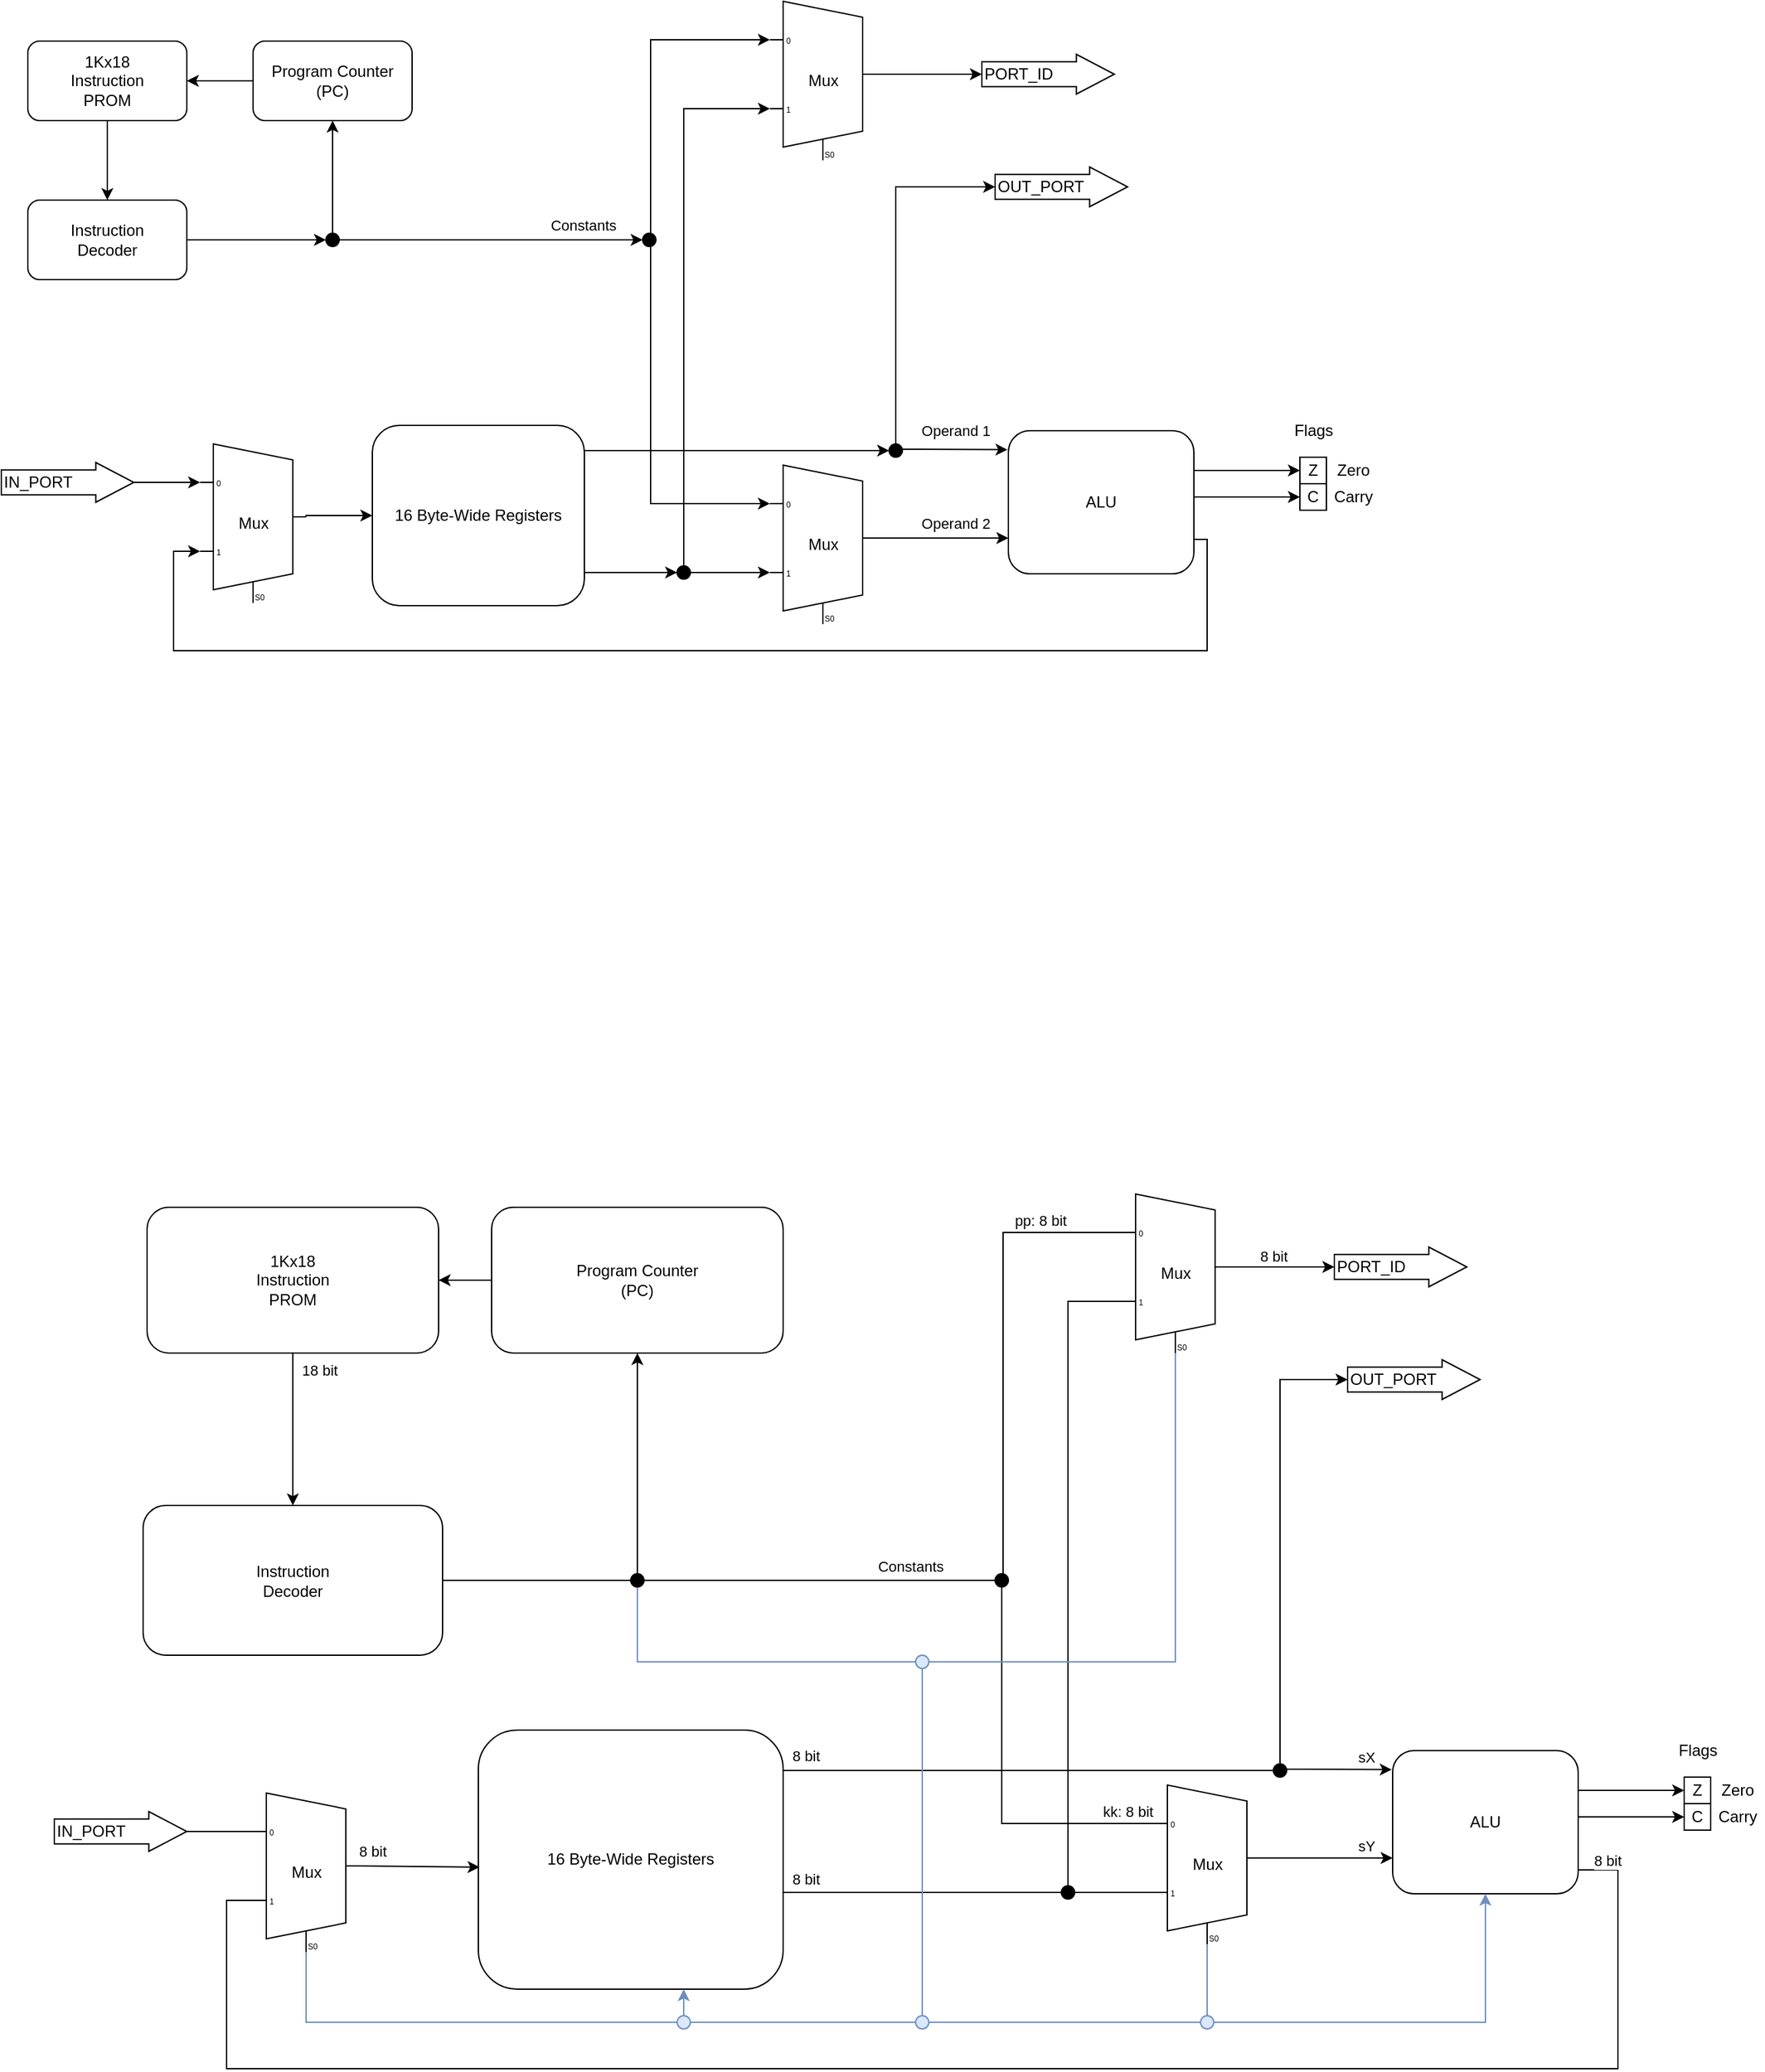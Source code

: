 <mxfile version="13.0.3" type="device"><diagram name="Page-1" id="7e0a89b8-554c-2b80-1dc8-d5c74ca68de4"><mxGraphModel dx="1086" dy="806" grid="1" gridSize="10" guides="1" tooltips="1" connect="1" arrows="1" fold="1" page="1" pageScale="1" pageWidth="1100" pageHeight="850" background="#ffffff" math="0" shadow="0"><root><mxCell id="0"/><mxCell id="1" parent="0"/><mxCell id="6MF3rGQGA5snGvqIxxNK-12" style="edgeStyle=orthogonalEdgeStyle;rounded=0;orthogonalLoop=1;jettySize=auto;html=1;" parent="1" source="6MF3rGQGA5snGvqIxxNK-8" target="6MF3rGQGA5snGvqIxxNK-10" edge="1"><mxGeometry relative="1" as="geometry"/></mxCell><mxCell id="6MF3rGQGA5snGvqIxxNK-8" value="1Kx18&lt;br&gt;Instruction&lt;br&gt;PROM" style="rounded=1;whiteSpace=wrap;html=1;" parent="1" vertex="1"><mxGeometry x="40" y="40" width="120" height="60" as="geometry"/></mxCell><mxCell id="6MF3rGQGA5snGvqIxxNK-11" style="edgeStyle=orthogonalEdgeStyle;rounded=0;orthogonalLoop=1;jettySize=auto;html=1;" parent="1" source="6MF3rGQGA5snGvqIxxNK-9" target="6MF3rGQGA5snGvqIxxNK-8" edge="1"><mxGeometry relative="1" as="geometry"/></mxCell><mxCell id="6MF3rGQGA5snGvqIxxNK-9" value="Program Counter&lt;br&gt;(PC)" style="rounded=1;whiteSpace=wrap;html=1;" parent="1" vertex="1"><mxGeometry x="210" y="40" width="120" height="60" as="geometry"/></mxCell><mxCell id="6MF3rGQGA5snGvqIxxNK-39" style="edgeStyle=orthogonalEdgeStyle;rounded=0;orthogonalLoop=1;jettySize=auto;html=1;fillColor=#ffffff;" parent="1" source="6MF3rGQGA5snGvqIxxNK-10" target="6MF3rGQGA5snGvqIxxNK-37" edge="1"><mxGeometry relative="1" as="geometry"/></mxCell><mxCell id="6MF3rGQGA5snGvqIxxNK-10" value="Instruction&lt;br&gt;Decoder" style="rounded=1;whiteSpace=wrap;html=1;" parent="1" vertex="1"><mxGeometry x="40" y="160" width="120" height="60" as="geometry"/></mxCell><mxCell id="6MF3rGQGA5snGvqIxxNK-49" style="edgeStyle=orthogonalEdgeStyle;rounded=0;orthogonalLoop=1;jettySize=auto;html=1;fillColor=#ffffff;" parent="1" source="6MF3rGQGA5snGvqIxxNK-14" target="6MF3rGQGA5snGvqIxxNK-47" edge="1"><mxGeometry relative="1" as="geometry"><Array as="points"><mxPoint x="480" y="441"/><mxPoint x="480" y="441"/></Array></mxGeometry></mxCell><mxCell id="6MF3rGQGA5snGvqIxxNK-52" style="edgeStyle=orthogonalEdgeStyle;rounded=0;orthogonalLoop=1;jettySize=auto;html=1;fillColor=#ffffff;entryX=0;entryY=0.5;entryDx=0;entryDy=0;" parent="1" source="6MF3rGQGA5snGvqIxxNK-14" target="6MF3rGQGA5snGvqIxxNK-48" edge="1"><mxGeometry relative="1" as="geometry"><mxPoint x="650" y="200" as="targetPoint"/><Array as="points"><mxPoint x="570" y="349"/><mxPoint x="570" y="349"/></Array></mxGeometry></mxCell><mxCell id="6MF3rGQGA5snGvqIxxNK-14" value="16 Byte-Wide Registers" style="rounded=1;whiteSpace=wrap;html=1;" parent="1" vertex="1"><mxGeometry x="300" y="330" width="160" height="136" as="geometry"/></mxCell><mxCell id="6MF3rGQGA5snGvqIxxNK-19" style="edgeStyle=orthogonalEdgeStyle;rounded=0;orthogonalLoop=1;jettySize=auto;html=1;fillColor=#ffffff;entryX=0;entryY=0.217;entryDx=0;entryDy=3;entryPerimeter=0;" parent="1" source="6MF3rGQGA5snGvqIxxNK-18" target="6MF3rGQGA5snGvqIxxNK-25" edge="1"><mxGeometry relative="1" as="geometry"/></mxCell><mxCell id="6MF3rGQGA5snGvqIxxNK-18" value="IN_PORT" style="shape=singleArrow;whiteSpace=wrap;html=1;arrowWidth=0.629;arrowSize=0.287;align=left;" parent="1" vertex="1"><mxGeometry x="20" y="358" width="100" height="30" as="geometry"/></mxCell><mxCell id="6MF3rGQGA5snGvqIxxNK-20" value="PORT_ID" style="shape=singleArrow;whiteSpace=wrap;html=1;arrowWidth=0.629;arrowSize=0.287;align=left;" parent="1" vertex="1"><mxGeometry x="760" y="50" width="100" height="30" as="geometry"/></mxCell><mxCell id="6MF3rGQGA5snGvqIxxNK-21" value="OUT_PORT" style="shape=singleArrow;whiteSpace=wrap;html=1;arrowWidth=0.629;arrowSize=0.287;align=left;" parent="1" vertex="1"><mxGeometry x="770" y="135" width="100" height="30" as="geometry"/></mxCell><mxCell id="6MF3rGQGA5snGvqIxxNK-23" style="edgeStyle=orthogonalEdgeStyle;rounded=0;orthogonalLoop=1;jettySize=auto;html=1;exitX=1;exitY=0.5;exitDx=0;exitDy=-5;exitPerimeter=0;fillColor=#ffffff;" parent="1" source="6MF3rGQGA5snGvqIxxNK-22" target="6MF3rGQGA5snGvqIxxNK-20" edge="1"><mxGeometry relative="1" as="geometry"/></mxCell><mxCell id="6MF3rGQGA5snGvqIxxNK-22" value="Mux" style="shadow=0;dashed=0;align=center;html=1;strokeWidth=1;shape=mxgraph.electrical.abstract.mux2;" parent="1" vertex="1"><mxGeometry x="600" y="10" width="80" height="120" as="geometry"/></mxCell><mxCell id="6MF3rGQGA5snGvqIxxNK-27" style="edgeStyle=orthogonalEdgeStyle;rounded=0;orthogonalLoop=1;jettySize=auto;html=1;exitX=1;exitY=0.5;exitDx=0;exitDy=-5;exitPerimeter=0;fillColor=#ffffff;entryX=0;entryY=0.5;entryDx=0;entryDy=0;" parent="1" source="6MF3rGQGA5snGvqIxxNK-25" target="6MF3rGQGA5snGvqIxxNK-14" edge="1"><mxGeometry relative="1" as="geometry"><mxPoint x="260.0" y="393" as="targetPoint"/><Array as="points"><mxPoint x="250" y="398"/></Array></mxGeometry></mxCell><mxCell id="6MF3rGQGA5snGvqIxxNK-25" value="Mux" style="shadow=0;dashed=0;align=center;html=1;strokeWidth=1;shape=mxgraph.electrical.abstract.mux2;" parent="1" vertex="1"><mxGeometry x="170" y="344" width="80" height="120" as="geometry"/></mxCell><mxCell id="6MF3rGQGA5snGvqIxxNK-31" style="edgeStyle=orthogonalEdgeStyle;rounded=0;orthogonalLoop=1;jettySize=auto;html=1;exitX=1;exitY=0.5;exitDx=0;exitDy=0;fillColor=#ffffff;entryX=0;entryY=0.65;entryDx=0;entryDy=3;entryPerimeter=0;" parent="1" target="6MF3rGQGA5snGvqIxxNK-25" edge="1"><mxGeometry relative="1" as="geometry"><mxPoint x="920" y="412" as="sourcePoint"/><mxPoint x="190" y="468" as="targetPoint"/><Array as="points"><mxPoint x="920" y="416"/><mxPoint x="930" y="416"/><mxPoint x="930" y="500"/><mxPoint x="150" y="500"/><mxPoint x="150" y="425"/></Array></mxGeometry></mxCell><mxCell id="6MF3rGQGA5snGvqIxxNK-35" style="edgeStyle=orthogonalEdgeStyle;rounded=0;orthogonalLoop=1;jettySize=auto;html=1;exitX=1;exitY=0.5;exitDx=0;exitDy=-5;exitPerimeter=0;entryX=0;entryY=0.75;entryDx=0;entryDy=0;fillColor=#ffffff;" parent="1" source="6MF3rGQGA5snGvqIxxNK-28" target="6MF3rGQGA5snGvqIxxNK-34" edge="1"><mxGeometry relative="1" as="geometry"/></mxCell><mxCell id="6MF3rGQGA5snGvqIxxNK-56" value="Operand 2" style="edgeLabel;html=1;align=center;verticalAlign=middle;resizable=0;points=[];" parent="6MF3rGQGA5snGvqIxxNK-35" vertex="1" connectable="0"><mxGeometry x="0.201" y="1" relative="1" as="geometry"><mxPoint y="-10" as="offset"/></mxGeometry></mxCell><mxCell id="6MF3rGQGA5snGvqIxxNK-28" value="Mux" style="shadow=0;dashed=0;align=center;html=1;strokeWidth=1;shape=mxgraph.electrical.abstract.mux2;" parent="1" vertex="1"><mxGeometry x="600" y="360" width="80" height="120" as="geometry"/></mxCell><mxCell id="6MF3rGQGA5snGvqIxxNK-58" style="edgeStyle=orthogonalEdgeStyle;rounded=0;orthogonalLoop=1;jettySize=auto;html=1;fillColor=#ffffff;entryX=0;entryY=0.5;entryDx=0;entryDy=0;" parent="1" source="6MF3rGQGA5snGvqIxxNK-34" target="6MF3rGQGA5snGvqIxxNK-60" edge="1"><mxGeometry relative="1" as="geometry"><mxPoint x="980" y="388" as="targetPoint"/><Array as="points"><mxPoint x="940" y="364"/><mxPoint x="940" y="364"/></Array></mxGeometry></mxCell><mxCell id="6MF3rGQGA5snGvqIxxNK-64" style="edgeStyle=orthogonalEdgeStyle;rounded=0;orthogonalLoop=1;jettySize=auto;html=1;fillColor=#ffffff;" parent="1" source="6MF3rGQGA5snGvqIxxNK-34" target="6MF3rGQGA5snGvqIxxNK-62" edge="1"><mxGeometry relative="1" as="geometry"><Array as="points"><mxPoint x="940" y="384"/><mxPoint x="940" y="384"/></Array></mxGeometry></mxCell><mxCell id="6MF3rGQGA5snGvqIxxNK-34" value="ALU" style="rounded=1;whiteSpace=wrap;html=1;" parent="1" vertex="1"><mxGeometry x="780" y="334" width="140" height="108" as="geometry"/></mxCell><mxCell id="6MF3rGQGA5snGvqIxxNK-40" style="edgeStyle=orthogonalEdgeStyle;rounded=0;orthogonalLoop=1;jettySize=auto;html=1;fillColor=#ffffff;" parent="1" source="6MF3rGQGA5snGvqIxxNK-37" target="6MF3rGQGA5snGvqIxxNK-9" edge="1"><mxGeometry relative="1" as="geometry"/></mxCell><mxCell id="6MF3rGQGA5snGvqIxxNK-43" style="edgeStyle=orthogonalEdgeStyle;rounded=0;orthogonalLoop=1;jettySize=auto;html=1;fillColor=#ffffff;" parent="1" source="6MF3rGQGA5snGvqIxxNK-37" target="6MF3rGQGA5snGvqIxxNK-42" edge="1"><mxGeometry relative="1" as="geometry"/></mxCell><mxCell id="6MF3rGQGA5snGvqIxxNK-57" value="Constants" style="edgeLabel;html=1;align=center;verticalAlign=middle;resizable=0;points=[];" parent="6MF3rGQGA5snGvqIxxNK-43" vertex="1" connectable="0"><mxGeometry x="0.7" y="-2" relative="1" as="geometry"><mxPoint x="-10.52" y="-13" as="offset"/></mxGeometry></mxCell><mxCell id="6MF3rGQGA5snGvqIxxNK-37" value="" style="ellipse;whiteSpace=wrap;html=1;aspect=fixed;fillColor=#000000;" parent="1" vertex="1"><mxGeometry x="265" y="185" width="10" height="10" as="geometry"/></mxCell><mxCell id="6MF3rGQGA5snGvqIxxNK-44" style="edgeStyle=orthogonalEdgeStyle;rounded=0;orthogonalLoop=1;jettySize=auto;html=1;entryX=0;entryY=0.217;entryDx=0;entryDy=3;entryPerimeter=0;fillColor=#ffffff;" parent="1" source="6MF3rGQGA5snGvqIxxNK-42" target="6MF3rGQGA5snGvqIxxNK-22" edge="1"><mxGeometry relative="1" as="geometry"><Array as="points"><mxPoint x="510" y="39"/></Array></mxGeometry></mxCell><mxCell id="6MF3rGQGA5snGvqIxxNK-46" style="edgeStyle=orthogonalEdgeStyle;rounded=0;orthogonalLoop=1;jettySize=auto;html=1;entryX=0;entryY=0.217;entryDx=0;entryDy=3;entryPerimeter=0;fillColor=#ffffff;" parent="1" source="6MF3rGQGA5snGvqIxxNK-42" target="6MF3rGQGA5snGvqIxxNK-28" edge="1"><mxGeometry relative="1" as="geometry"><Array as="points"><mxPoint x="510" y="389"/></Array></mxGeometry></mxCell><mxCell id="6MF3rGQGA5snGvqIxxNK-42" value="" style="ellipse;whiteSpace=wrap;html=1;aspect=fixed;fillColor=#000000;" parent="1" vertex="1"><mxGeometry x="504" y="185" width="10" height="10" as="geometry"/></mxCell><mxCell id="6MF3rGQGA5snGvqIxxNK-50" style="edgeStyle=orthogonalEdgeStyle;rounded=0;orthogonalLoop=1;jettySize=auto;html=1;entryX=0;entryY=0.65;entryDx=0;entryDy=3;entryPerimeter=0;fillColor=#ffffff;" parent="1" source="6MF3rGQGA5snGvqIxxNK-47" target="6MF3rGQGA5snGvqIxxNK-28" edge="1"><mxGeometry relative="1" as="geometry"/></mxCell><mxCell id="6MF3rGQGA5snGvqIxxNK-51" style="edgeStyle=orthogonalEdgeStyle;rounded=0;orthogonalLoop=1;jettySize=auto;html=1;fillColor=#ffffff;entryX=0;entryY=0.65;entryDx=0;entryDy=3;entryPerimeter=0;" parent="1" source="6MF3rGQGA5snGvqIxxNK-47" target="6MF3rGQGA5snGvqIxxNK-22" edge="1"><mxGeometry relative="1" as="geometry"><mxPoint x="550" y="180" as="targetPoint"/><Array as="points"><mxPoint x="535" y="91"/></Array></mxGeometry></mxCell><mxCell id="6MF3rGQGA5snGvqIxxNK-47" value="" style="ellipse;whiteSpace=wrap;html=1;aspect=fixed;fillColor=#000000;" parent="1" vertex="1"><mxGeometry x="530" y="436" width="10" height="10" as="geometry"/></mxCell><mxCell id="6MF3rGQGA5snGvqIxxNK-53" style="edgeStyle=orthogonalEdgeStyle;rounded=0;orthogonalLoop=1;jettySize=auto;html=1;entryX=0;entryY=0.5;entryDx=0;entryDy=0;entryPerimeter=0;fillColor=#ffffff;" parent="1" source="6MF3rGQGA5snGvqIxxNK-48" target="6MF3rGQGA5snGvqIxxNK-21" edge="1"><mxGeometry relative="1" as="geometry"><Array as="points"><mxPoint x="695" y="150"/></Array></mxGeometry></mxCell><mxCell id="6MF3rGQGA5snGvqIxxNK-54" style="edgeStyle=orthogonalEdgeStyle;rounded=0;orthogonalLoop=1;jettySize=auto;html=1;entryX=-0.005;entryY=0.142;entryDx=0;entryDy=0;fillColor=#ffffff;entryPerimeter=0;exitX=1;exitY=0.5;exitDx=0;exitDy=0;" parent="1" source="6MF3rGQGA5snGvqIxxNK-48" edge="1"><mxGeometry relative="1" as="geometry"><mxPoint x="600" y="330" as="sourcePoint"/><mxPoint x="779.3" y="348.336" as="targetPoint"/><Array as="points"><mxPoint x="700" y="348"/><mxPoint x="710" y="348"/></Array></mxGeometry></mxCell><mxCell id="6MF3rGQGA5snGvqIxxNK-55" value="Operand 1" style="edgeLabel;html=1;align=center;verticalAlign=middle;resizable=0;points=[];" parent="6MF3rGQGA5snGvqIxxNK-54" vertex="1" connectable="0"><mxGeometry x="0.658" y="2" relative="1" as="geometry"><mxPoint x="-25.68" y="-12.27" as="offset"/></mxGeometry></mxCell><mxCell id="6MF3rGQGA5snGvqIxxNK-48" value="" style="ellipse;whiteSpace=wrap;html=1;aspect=fixed;fillColor=#000000;" parent="1" vertex="1"><mxGeometry x="690" y="344" width="10" height="10" as="geometry"/></mxCell><mxCell id="6MF3rGQGA5snGvqIxxNK-59" value="Flags" style="text;html=1;align=center;verticalAlign=middle;resizable=0;points=[];autosize=1;" parent="1" vertex="1"><mxGeometry x="990" y="324" width="40" height="20" as="geometry"/></mxCell><mxCell id="6MF3rGQGA5snGvqIxxNK-60" value="Z" style="rounded=0;whiteSpace=wrap;html=1;" parent="1" vertex="1"><mxGeometry x="1000" y="354" width="20" height="20" as="geometry"/></mxCell><mxCell id="6MF3rGQGA5snGvqIxxNK-61" value="Zero" style="text;html=1;align=center;verticalAlign=middle;resizable=0;points=[];autosize=1;" parent="1" vertex="1"><mxGeometry x="1020" y="354" width="40" height="20" as="geometry"/></mxCell><mxCell id="6MF3rGQGA5snGvqIxxNK-62" value="C" style="rounded=0;whiteSpace=wrap;html=1;" parent="1" vertex="1"><mxGeometry x="1000" y="374" width="20" height="20" as="geometry"/></mxCell><mxCell id="6MF3rGQGA5snGvqIxxNK-63" value="Carry" style="text;html=1;align=center;verticalAlign=middle;resizable=0;points=[];autosize=1;" parent="1" vertex="1"><mxGeometry x="1020" y="374" width="40" height="20" as="geometry"/></mxCell><mxCell id="aS_MGmMylXZkTKRqorh6-2" style="edgeStyle=orthogonalEdgeStyle;rounded=0;orthogonalLoop=1;jettySize=auto;html=1;" parent="1" source="aS_MGmMylXZkTKRqorh6-3" target="aS_MGmMylXZkTKRqorh6-7" edge="1"><mxGeometry relative="1" as="geometry"/></mxCell><mxCell id="TMnPUyFUS64zEblRQHqK-1" value="18 bit" style="edgeLabel;html=1;align=center;verticalAlign=middle;resizable=0;points=[];" vertex="1" connectable="0" parent="aS_MGmMylXZkTKRqorh6-2"><mxGeometry x="-0.27" relative="1" as="geometry"><mxPoint x="20" y="-29.67" as="offset"/></mxGeometry></mxCell><mxCell id="aS_MGmMylXZkTKRqorh6-3" value="1Kx18&lt;br&gt;Instruction&lt;br&gt;PROM" style="rounded=1;whiteSpace=wrap;html=1;" parent="1" vertex="1"><mxGeometry x="130" y="920" width="220" height="110" as="geometry"/></mxCell><mxCell id="aS_MGmMylXZkTKRqorh6-4" style="edgeStyle=orthogonalEdgeStyle;rounded=0;orthogonalLoop=1;jettySize=auto;html=1;" parent="1" source="aS_MGmMylXZkTKRqorh6-5" target="aS_MGmMylXZkTKRqorh6-3" edge="1"><mxGeometry relative="1" as="geometry"/></mxCell><mxCell id="aS_MGmMylXZkTKRqorh6-5" value="Program Counter&lt;br&gt;(PC)" style="rounded=1;whiteSpace=wrap;html=1;" parent="1" vertex="1"><mxGeometry x="390" y="920" width="220" height="110" as="geometry"/></mxCell><mxCell id="aS_MGmMylXZkTKRqorh6-6" style="edgeStyle=orthogonalEdgeStyle;rounded=0;orthogonalLoop=1;jettySize=auto;html=1;fillColor=#ffffff;endArrow=none;endFill=0;" parent="1" source="aS_MGmMylXZkTKRqorh6-7" target="aS_MGmMylXZkTKRqorh6-29" edge="1"><mxGeometry relative="1" as="geometry"/></mxCell><mxCell id="aS_MGmMylXZkTKRqorh6-7" value="Instruction&lt;br&gt;Decoder" style="rounded=1;whiteSpace=wrap;html=1;" parent="1" vertex="1"><mxGeometry x="127" y="1145" width="226" height="113" as="geometry"/></mxCell><mxCell id="aS_MGmMylXZkTKRqorh6-8" style="edgeStyle=orthogonalEdgeStyle;rounded=0;orthogonalLoop=1;jettySize=auto;html=1;fillColor=#ffffff;endArrow=none;endFill=0;" parent="1" source="aS_MGmMylXZkTKRqorh6-10" target="aS_MGmMylXZkTKRqorh6-35" edge="1"><mxGeometry relative="1" as="geometry"><Array as="points"><mxPoint x="710" y="1437"/><mxPoint x="710" y="1437"/></Array></mxGeometry></mxCell><mxCell id="TMnPUyFUS64zEblRQHqK-19" value="8 bit" style="edgeLabel;html=1;align=center;verticalAlign=middle;resizable=0;points=[];" vertex="1" connectable="0" parent="aS_MGmMylXZkTKRqorh6-8"><mxGeometry x="-0.841" y="2" relative="1" as="geometry"><mxPoint y="-8" as="offset"/></mxGeometry></mxCell><mxCell id="aS_MGmMylXZkTKRqorh6-9" style="edgeStyle=orthogonalEdgeStyle;rounded=0;orthogonalLoop=1;jettySize=auto;html=1;fillColor=#ffffff;entryX=0;entryY=0.5;entryDx=0;entryDy=0;endArrow=none;endFill=0;" parent="1" source="aS_MGmMylXZkTKRqorh6-10" target="aS_MGmMylXZkTKRqorh6-39" edge="1"><mxGeometry relative="1" as="geometry"><mxPoint x="1910" y="1160" as="targetPoint"/><Array as="points"><mxPoint x="810" y="1345"/><mxPoint x="810" y="1345"/></Array></mxGeometry></mxCell><mxCell id="TMnPUyFUS64zEblRQHqK-18" value="8 bit" style="edgeLabel;html=1;align=center;verticalAlign=middle;resizable=0;points=[];" vertex="1" connectable="0" parent="aS_MGmMylXZkTKRqorh6-9"><mxGeometry x="0.081" y="174" relative="1" as="geometry"><mxPoint x="-183" y="163" as="offset"/></mxGeometry></mxCell><mxCell id="aS_MGmMylXZkTKRqorh6-10" value="16 Byte-Wide Registers" style="rounded=1;whiteSpace=wrap;html=1;" parent="1" vertex="1"><mxGeometry x="380" y="1314.5" width="230" height="195.5" as="geometry"/></mxCell><mxCell id="aS_MGmMylXZkTKRqorh6-11" style="edgeStyle=orthogonalEdgeStyle;rounded=0;orthogonalLoop=1;jettySize=auto;html=1;fillColor=#ffffff;entryX=0;entryY=0.217;entryDx=0;entryDy=3;entryPerimeter=0;endArrow=none;endFill=0;" parent="1" source="aS_MGmMylXZkTKRqorh6-12" target="aS_MGmMylXZkTKRqorh6-18" edge="1"><mxGeometry relative="1" as="geometry"/></mxCell><mxCell id="aS_MGmMylXZkTKRqorh6-12" value="IN_PORT" style="shape=singleArrow;whiteSpace=wrap;html=1;arrowWidth=0.629;arrowSize=0.287;align=left;" parent="1" vertex="1"><mxGeometry x="60" y="1376" width="100" height="30" as="geometry"/></mxCell><mxCell id="aS_MGmMylXZkTKRqorh6-13" value="PORT_ID" style="shape=singleArrow;whiteSpace=wrap;html=1;arrowWidth=0.629;arrowSize=0.287;align=left;" parent="1" vertex="1"><mxGeometry x="1026" y="950" width="100" height="30" as="geometry"/></mxCell><mxCell id="aS_MGmMylXZkTKRqorh6-14" value="OUT_PORT" style="shape=singleArrow;whiteSpace=wrap;html=1;arrowWidth=0.629;arrowSize=0.287;align=left;" parent="1" vertex="1"><mxGeometry x="1036" y="1035" width="100" height="30" as="geometry"/></mxCell><mxCell id="aS_MGmMylXZkTKRqorh6-15" style="edgeStyle=orthogonalEdgeStyle;rounded=0;orthogonalLoop=1;jettySize=auto;html=1;exitX=1;exitY=0.5;exitDx=0;exitDy=-5;exitPerimeter=0;fillColor=#ffffff;" parent="1" source="aS_MGmMylXZkTKRqorh6-16" target="aS_MGmMylXZkTKRqorh6-13" edge="1"><mxGeometry relative="1" as="geometry"/></mxCell><mxCell id="TMnPUyFUS64zEblRQHqK-2" value="8 bit" style="edgeLabel;html=1;align=center;verticalAlign=middle;resizable=0;points=[];" vertex="1" connectable="0" parent="aS_MGmMylXZkTKRqorh6-15"><mxGeometry x="0.308" y="1" relative="1" as="geometry"><mxPoint x="-18.33" y="-7" as="offset"/></mxGeometry></mxCell><mxCell id="aS_MGmMylXZkTKRqorh6-16" value="Mux" style="shadow=0;dashed=0;align=center;html=1;strokeWidth=1;shape=mxgraph.electrical.abstract.mux2;" parent="1" vertex="1"><mxGeometry x="866" y="910" width="80" height="120" as="geometry"/></mxCell><mxCell id="aS_MGmMylXZkTKRqorh6-17" style="edgeStyle=orthogonalEdgeStyle;rounded=0;orthogonalLoop=1;jettySize=auto;html=1;fillColor=#ffffff;exitX=1;exitY=0.5;exitDx=0;exitDy=-5;exitPerimeter=0;entryX=0.004;entryY=0.529;entryDx=0;entryDy=0;entryPerimeter=0;" parent="1" source="aS_MGmMylXZkTKRqorh6-18" target="aS_MGmMylXZkTKRqorh6-10" edge="1"><mxGeometry relative="1" as="geometry"><mxPoint x="440" y="1445" as="targetPoint"/><Array as="points"><mxPoint x="290" y="1418"/></Array><mxPoint x="290" y="1441" as="sourcePoint"/></mxGeometry></mxCell><mxCell id="TMnPUyFUS64zEblRQHqK-20" value="8 bit" style="edgeLabel;html=1;align=center;verticalAlign=middle;resizable=0;points=[];" vertex="1" connectable="0" parent="aS_MGmMylXZkTKRqorh6-17"><mxGeometry x="-0.707" y="1" relative="1" as="geometry"><mxPoint x="-3.34" y="-10.13" as="offset"/></mxGeometry></mxCell><mxCell id="aS_MGmMylXZkTKRqorh6-18" value="Mux" style="shadow=0;dashed=0;align=center;html=1;strokeWidth=1;shape=mxgraph.electrical.abstract.mux2;" parent="1" vertex="1"><mxGeometry x="210" y="1362" width="80" height="120" as="geometry"/></mxCell><mxCell id="aS_MGmMylXZkTKRqorh6-19" style="edgeStyle=orthogonalEdgeStyle;rounded=0;orthogonalLoop=1;jettySize=auto;html=1;fillColor=#ffffff;entryX=0;entryY=0.65;entryDx=0;entryDy=3;entryPerimeter=0;endArrow=none;endFill=0;" parent="1" source="aS_MGmMylXZkTKRqorh6-25" target="aS_MGmMylXZkTKRqorh6-18" edge="1"><mxGeometry relative="1" as="geometry"><mxPoint x="1390" y="1376" as="sourcePoint"/><mxPoint x="1450" y="1428" as="targetPoint"/><Array as="points"><mxPoint x="1240" y="1420"/><mxPoint x="1240" y="1570"/><mxPoint x="190" y="1570"/><mxPoint x="190" y="1443"/></Array></mxGeometry></mxCell><mxCell id="TMnPUyFUS64zEblRQHqK-17" value="8 bit" style="edgeLabel;html=1;align=center;verticalAlign=middle;resizable=0;points=[];" vertex="1" connectable="0" parent="aS_MGmMylXZkTKRqorh6-19"><mxGeometry x="-0.958" relative="1" as="geometry"><mxPoint x="-7.2" y="-7.75" as="offset"/></mxGeometry></mxCell><mxCell id="aS_MGmMylXZkTKRqorh6-20" style="edgeStyle=orthogonalEdgeStyle;rounded=0;orthogonalLoop=1;jettySize=auto;html=1;exitX=1;exitY=0.5;exitDx=0;exitDy=-5;exitPerimeter=0;entryX=0;entryY=0.75;entryDx=0;entryDy=0;fillColor=#ffffff;" parent="1" source="aS_MGmMylXZkTKRqorh6-22" target="aS_MGmMylXZkTKRqorh6-25" edge="1"><mxGeometry relative="1" as="geometry"/></mxCell><mxCell id="aS_MGmMylXZkTKRqorh6-21" value="sY" style="edgeLabel;html=1;align=center;verticalAlign=middle;resizable=0;points=[];" parent="aS_MGmMylXZkTKRqorh6-20" vertex="1" connectable="0"><mxGeometry x="0.201" y="1" relative="1" as="geometry"><mxPoint x="20" y="-8" as="offset"/></mxGeometry></mxCell><mxCell id="aS_MGmMylXZkTKRqorh6-22" value="Mux" style="shadow=0;dashed=0;align=center;html=1;strokeWidth=1;shape=mxgraph.electrical.abstract.mux2;" parent="1" vertex="1"><mxGeometry x="890" y="1356" width="80" height="120" as="geometry"/></mxCell><mxCell id="aS_MGmMylXZkTKRqorh6-23" style="edgeStyle=orthogonalEdgeStyle;rounded=0;orthogonalLoop=1;jettySize=auto;html=1;fillColor=#ffffff;entryX=0;entryY=0.5;entryDx=0;entryDy=0;" parent="1" source="aS_MGmMylXZkTKRqorh6-25" target="aS_MGmMylXZkTKRqorh6-41" edge="1"><mxGeometry relative="1" as="geometry"><mxPoint x="1270" y="1384" as="targetPoint"/><Array as="points"><mxPoint x="1230" y="1360"/><mxPoint x="1230" y="1360"/></Array></mxGeometry></mxCell><mxCell id="aS_MGmMylXZkTKRqorh6-24" style="edgeStyle=orthogonalEdgeStyle;rounded=0;orthogonalLoop=1;jettySize=auto;html=1;fillColor=#ffffff;" parent="1" source="aS_MGmMylXZkTKRqorh6-25" target="aS_MGmMylXZkTKRqorh6-43" edge="1"><mxGeometry relative="1" as="geometry"><Array as="points"><mxPoint x="1230" y="1380"/><mxPoint x="1230" y="1380"/></Array></mxGeometry></mxCell><mxCell id="aS_MGmMylXZkTKRqorh6-25" value="ALU" style="rounded=1;whiteSpace=wrap;html=1;" parent="1" vertex="1"><mxGeometry x="1070" y="1330" width="140" height="108" as="geometry"/></mxCell><mxCell id="aS_MGmMylXZkTKRqorh6-26" style="edgeStyle=orthogonalEdgeStyle;rounded=0;orthogonalLoop=1;jettySize=auto;html=1;fillColor=#ffffff;" parent="1" source="aS_MGmMylXZkTKRqorh6-29" target="aS_MGmMylXZkTKRqorh6-5" edge="1"><mxGeometry relative="1" as="geometry"/></mxCell><mxCell id="aS_MGmMylXZkTKRqorh6-27" style="edgeStyle=orthogonalEdgeStyle;rounded=0;orthogonalLoop=1;jettySize=auto;html=1;fillColor=#ffffff;endArrow=none;endFill=0;" parent="1" source="aS_MGmMylXZkTKRqorh6-29" target="aS_MGmMylXZkTKRqorh6-32" edge="1"><mxGeometry relative="1" as="geometry"><Array as="points"><mxPoint x="500" y="1201"/></Array></mxGeometry></mxCell><mxCell id="aS_MGmMylXZkTKRqorh6-28" value="Constants" style="edgeLabel;html=1;align=center;verticalAlign=middle;resizable=0;points=[];" parent="aS_MGmMylXZkTKRqorh6-27" vertex="1" connectable="0"><mxGeometry x="0.7" y="-2" relative="1" as="geometry"><mxPoint x="-25" y="-13" as="offset"/></mxGeometry></mxCell><mxCell id="TMnPUyFUS64zEblRQHqK-4" style="edgeStyle=orthogonalEdgeStyle;rounded=0;orthogonalLoop=1;jettySize=auto;html=1;fillColor=#dae8fc;strokeColor=#6c8ebf;endArrow=none;endFill=0;" edge="1" parent="1" source="aS_MGmMylXZkTKRqorh6-29" target="TMnPUyFUS64zEblRQHqK-7"><mxGeometry relative="1" as="geometry"><mxPoint x="480" y="1260" as="targetPoint"/><Array as="points"><mxPoint x="500" y="1263"/></Array></mxGeometry></mxCell><mxCell id="aS_MGmMylXZkTKRqorh6-29" value="" style="ellipse;whiteSpace=wrap;html=1;aspect=fixed;fillColor=#000000;" parent="1" vertex="1"><mxGeometry x="495" y="1196.5" width="10" height="10" as="geometry"/></mxCell><mxCell id="aS_MGmMylXZkTKRqorh6-30" style="edgeStyle=orthogonalEdgeStyle;rounded=0;orthogonalLoop=1;jettySize=auto;html=1;entryX=0;entryY=0.217;entryDx=0;entryDy=3;entryPerimeter=0;fillColor=#ffffff;endArrow=none;endFill=0;" parent="1" source="aS_MGmMylXZkTKRqorh6-32" target="aS_MGmMylXZkTKRqorh6-16" edge="1"><mxGeometry relative="1" as="geometry"><Array as="points"><mxPoint x="776" y="939"/></Array></mxGeometry></mxCell><mxCell id="TMnPUyFUS64zEblRQHqK-16" value="pp: 8 bit" style="edgeLabel;html=1;align=center;verticalAlign=middle;resizable=0;points=[];" vertex="1" connectable="0" parent="aS_MGmMylXZkTKRqorh6-30"><mxGeometry x="0.482" y="-28" relative="1" as="geometry"><mxPoint x="28" y="-37" as="offset"/></mxGeometry></mxCell><mxCell id="aS_MGmMylXZkTKRqorh6-31" style="edgeStyle=orthogonalEdgeStyle;rounded=0;orthogonalLoop=1;jettySize=auto;html=1;entryX=0;entryY=0.217;entryDx=0;entryDy=3;entryPerimeter=0;fillColor=#ffffff;endArrow=none;endFill=0;" parent="1" source="aS_MGmMylXZkTKRqorh6-32" target="aS_MGmMylXZkTKRqorh6-22" edge="1"><mxGeometry relative="1" as="geometry"><Array as="points"><mxPoint x="775" y="1385"/></Array></mxGeometry></mxCell><mxCell id="TMnPUyFUS64zEblRQHqK-36" value="kk: 8 bit" style="edgeLabel;html=1;align=center;verticalAlign=middle;resizable=0;points=[];" vertex="1" connectable="0" parent="aS_MGmMylXZkTKRqorh6-31"><mxGeometry x="0.85" relative="1" as="geometry"><mxPoint x="1.5" y="-9" as="offset"/></mxGeometry></mxCell><mxCell id="aS_MGmMylXZkTKRqorh6-32" value="" style="ellipse;whiteSpace=wrap;html=1;aspect=fixed;fillColor=#000000;" parent="1" vertex="1"><mxGeometry x="770" y="1196.5" width="10" height="10" as="geometry"/></mxCell><mxCell id="aS_MGmMylXZkTKRqorh6-33" style="edgeStyle=orthogonalEdgeStyle;rounded=0;orthogonalLoop=1;jettySize=auto;html=1;entryX=0;entryY=0.65;entryDx=0;entryDy=3;entryPerimeter=0;fillColor=#ffffff;endArrow=none;endFill=0;" parent="1" source="aS_MGmMylXZkTKRqorh6-35" target="aS_MGmMylXZkTKRqorh6-22" edge="1"><mxGeometry relative="1" as="geometry"/></mxCell><mxCell id="aS_MGmMylXZkTKRqorh6-34" style="edgeStyle=orthogonalEdgeStyle;rounded=0;orthogonalLoop=1;jettySize=auto;html=1;fillColor=#ffffff;entryX=0;entryY=0.65;entryDx=0;entryDy=3;entryPerimeter=0;endArrow=none;endFill=0;" parent="1" source="aS_MGmMylXZkTKRqorh6-35" target="aS_MGmMylXZkTKRqorh6-16" edge="1"><mxGeometry relative="1" as="geometry"><mxPoint x="1262.19" y="1150" as="targetPoint"/><Array as="points"><mxPoint x="825" y="991"/></Array></mxGeometry></mxCell><mxCell id="aS_MGmMylXZkTKRqorh6-35" value="" style="ellipse;whiteSpace=wrap;html=1;aspect=fixed;fillColor=#000000;" parent="1" vertex="1"><mxGeometry x="820" y="1432" width="10" height="10" as="geometry"/></mxCell><mxCell id="aS_MGmMylXZkTKRqorh6-36" style="edgeStyle=orthogonalEdgeStyle;rounded=0;orthogonalLoop=1;jettySize=auto;html=1;entryX=0;entryY=0.5;entryDx=0;entryDy=0;entryPerimeter=0;fillColor=#ffffff;" parent="1" source="aS_MGmMylXZkTKRqorh6-39" target="aS_MGmMylXZkTKRqorh6-14" edge="1"><mxGeometry relative="1" as="geometry"><Array as="points"><mxPoint x="985" y="1050"/></Array></mxGeometry></mxCell><mxCell id="aS_MGmMylXZkTKRqorh6-37" style="edgeStyle=orthogonalEdgeStyle;rounded=0;orthogonalLoop=1;jettySize=auto;html=1;entryX=-0.005;entryY=0.142;entryDx=0;entryDy=0;fillColor=#ffffff;entryPerimeter=0;exitX=1;exitY=0.5;exitDx=0;exitDy=0;" parent="1" source="aS_MGmMylXZkTKRqorh6-39" edge="1"><mxGeometry relative="1" as="geometry"><mxPoint x="890" y="1326" as="sourcePoint"/><mxPoint x="1069.3" y="1344.336" as="targetPoint"/><Array as="points"><mxPoint x="990" y="1344"/><mxPoint x="1000" y="1344"/></Array></mxGeometry></mxCell><mxCell id="aS_MGmMylXZkTKRqorh6-38" value="sX" style="edgeLabel;html=1;align=center;verticalAlign=middle;resizable=0;points=[];" parent="aS_MGmMylXZkTKRqorh6-37" vertex="1" connectable="0"><mxGeometry x="0.658" y="2" relative="1" as="geometry"><mxPoint x="-5.68" y="-7.28" as="offset"/></mxGeometry></mxCell><mxCell id="aS_MGmMylXZkTKRqorh6-39" value="" style="ellipse;whiteSpace=wrap;html=1;aspect=fixed;fillColor=#000000;" parent="1" vertex="1"><mxGeometry x="980" y="1340" width="10" height="10" as="geometry"/></mxCell><mxCell id="aS_MGmMylXZkTKRqorh6-40" value="Flags" style="text;html=1;align=center;verticalAlign=middle;resizable=0;points=[];autosize=1;" parent="1" vertex="1"><mxGeometry x="1280" y="1320" width="40" height="20" as="geometry"/></mxCell><mxCell id="aS_MGmMylXZkTKRqorh6-41" value="Z" style="rounded=0;whiteSpace=wrap;html=1;" parent="1" vertex="1"><mxGeometry x="1290" y="1350" width="20" height="20" as="geometry"/></mxCell><mxCell id="aS_MGmMylXZkTKRqorh6-42" value="Zero" style="text;html=1;align=center;verticalAlign=middle;resizable=0;points=[];autosize=1;" parent="1" vertex="1"><mxGeometry x="1310" y="1350" width="40" height="20" as="geometry"/></mxCell><mxCell id="aS_MGmMylXZkTKRqorh6-43" value="C" style="rounded=0;whiteSpace=wrap;html=1;" parent="1" vertex="1"><mxGeometry x="1290" y="1370" width="20" height="20" as="geometry"/></mxCell><mxCell id="aS_MGmMylXZkTKRqorh6-44" value="Carry" style="text;html=1;align=center;verticalAlign=middle;resizable=0;points=[];autosize=1;" parent="1" vertex="1"><mxGeometry x="1310" y="1370" width="40" height="20" as="geometry"/></mxCell><mxCell id="TMnPUyFUS64zEblRQHqK-23" style="edgeStyle=orthogonalEdgeStyle;rounded=0;orthogonalLoop=1;jettySize=auto;html=1;fillColor=#dae8fc;strokeColor=#6c8ebf;entryX=0.5;entryY=0;entryDx=0;entryDy=0;endArrow=none;endFill=0;" edge="1" parent="1" source="TMnPUyFUS64zEblRQHqK-7" target="TMnPUyFUS64zEblRQHqK-21"><mxGeometry relative="1" as="geometry"><Array as="points"/></mxGeometry></mxCell><mxCell id="TMnPUyFUS64zEblRQHqK-35" style="edgeStyle=orthogonalEdgeStyle;rounded=0;orthogonalLoop=1;jettySize=auto;html=1;entryX=0.375;entryY=1;entryDx=10;entryDy=0;entryPerimeter=0;fillColor=#dae8fc;strokeColor=#6c8ebf;endArrow=none;endFill=0;" edge="1" parent="1" source="TMnPUyFUS64zEblRQHqK-7" target="aS_MGmMylXZkTKRqorh6-16"><mxGeometry relative="1" as="geometry"><mxPoint x="890" y="1263" as="targetPoint"/></mxGeometry></mxCell><mxCell id="TMnPUyFUS64zEblRQHqK-7" value="" style="ellipse;whiteSpace=wrap;html=1;aspect=fixed;fillColor=#dae8fc;strokeColor=#6c8ebf;" vertex="1" parent="1"><mxGeometry x="710" y="1258" width="10" height="10" as="geometry"/></mxCell><mxCell id="TMnPUyFUS64zEblRQHqK-32" style="edgeStyle=orthogonalEdgeStyle;rounded=0;orthogonalLoop=1;jettySize=auto;html=1;entryX=0.375;entryY=1;entryDx=10;entryDy=0;entryPerimeter=0;fillColor=#dae8fc;strokeColor=#6c8ebf;endArrow=none;endFill=0;" edge="1" parent="1" source="TMnPUyFUS64zEblRQHqK-11" target="aS_MGmMylXZkTKRqorh6-22"><mxGeometry relative="1" as="geometry"/></mxCell><mxCell id="TMnPUyFUS64zEblRQHqK-33" style="edgeStyle=orthogonalEdgeStyle;rounded=0;orthogonalLoop=1;jettySize=auto;html=1;fillColor=#dae8fc;strokeColor=#6c8ebf;" edge="1" parent="1" source="TMnPUyFUS64zEblRQHqK-11" target="aS_MGmMylXZkTKRqorh6-25"><mxGeometry relative="1" as="geometry"/></mxCell><mxCell id="TMnPUyFUS64zEblRQHqK-11" value="" style="ellipse;whiteSpace=wrap;html=1;aspect=fixed;fillColor=#dae8fc;strokeColor=#6c8ebf;" vertex="1" parent="1"><mxGeometry x="925" y="1530" width="10" height="10" as="geometry"/></mxCell><mxCell id="TMnPUyFUS64zEblRQHqK-25" style="edgeStyle=orthogonalEdgeStyle;rounded=0;orthogonalLoop=1;jettySize=auto;html=1;entryX=0;entryY=0.5;entryDx=0;entryDy=0;fillColor=#dae8fc;strokeColor=#6c8ebf;endArrow=none;endFill=0;" edge="1" parent="1" source="TMnPUyFUS64zEblRQHqK-21" target="TMnPUyFUS64zEblRQHqK-11"><mxGeometry relative="1" as="geometry"/></mxCell><mxCell id="TMnPUyFUS64zEblRQHqK-28" style="edgeStyle=orthogonalEdgeStyle;rounded=0;orthogonalLoop=1;jettySize=auto;html=1;entryX=1;entryY=0.5;entryDx=0;entryDy=0;fillColor=#dae8fc;strokeColor=#6c8ebf;endArrow=none;endFill=0;" edge="1" parent="1" source="TMnPUyFUS64zEblRQHqK-21" target="TMnPUyFUS64zEblRQHqK-26"><mxGeometry relative="1" as="geometry"/></mxCell><mxCell id="TMnPUyFUS64zEblRQHqK-21" value="" style="ellipse;whiteSpace=wrap;html=1;aspect=fixed;fillColor=#dae8fc;strokeColor=#6c8ebf;" vertex="1" parent="1"><mxGeometry x="710" y="1530" width="10" height="10" as="geometry"/></mxCell><mxCell id="TMnPUyFUS64zEblRQHqK-29" style="edgeStyle=orthogonalEdgeStyle;rounded=0;orthogonalLoop=1;jettySize=auto;html=1;exitX=0;exitY=0.5;exitDx=0;exitDy=0;entryX=0.375;entryY=1;entryDx=10;entryDy=0;entryPerimeter=0;fillColor=#dae8fc;strokeColor=#6c8ebf;endArrow=none;endFill=0;" edge="1" parent="1" source="TMnPUyFUS64zEblRQHqK-26" target="aS_MGmMylXZkTKRqorh6-18"><mxGeometry relative="1" as="geometry"><mxPoint x="300" y="1530" as="targetPoint"/><Array as="points"><mxPoint x="250" y="1535"/></Array></mxGeometry></mxCell><mxCell id="TMnPUyFUS64zEblRQHqK-30" style="edgeStyle=orthogonalEdgeStyle;rounded=0;orthogonalLoop=1;jettySize=auto;html=1;fillColor=#dae8fc;strokeColor=#6c8ebf;" edge="1" parent="1" source="TMnPUyFUS64zEblRQHqK-26" target="aS_MGmMylXZkTKRqorh6-10"><mxGeometry relative="1" as="geometry"><Array as="points"><mxPoint x="535" y="1510"/><mxPoint x="535" y="1510"/></Array></mxGeometry></mxCell><mxCell id="TMnPUyFUS64zEblRQHqK-26" value="" style="ellipse;whiteSpace=wrap;html=1;aspect=fixed;fillColor=#dae8fc;strokeColor=#6c8ebf;" vertex="1" parent="1"><mxGeometry x="530" y="1530" width="10" height="10" as="geometry"/></mxCell></root></mxGraphModel></diagram></mxfile>
